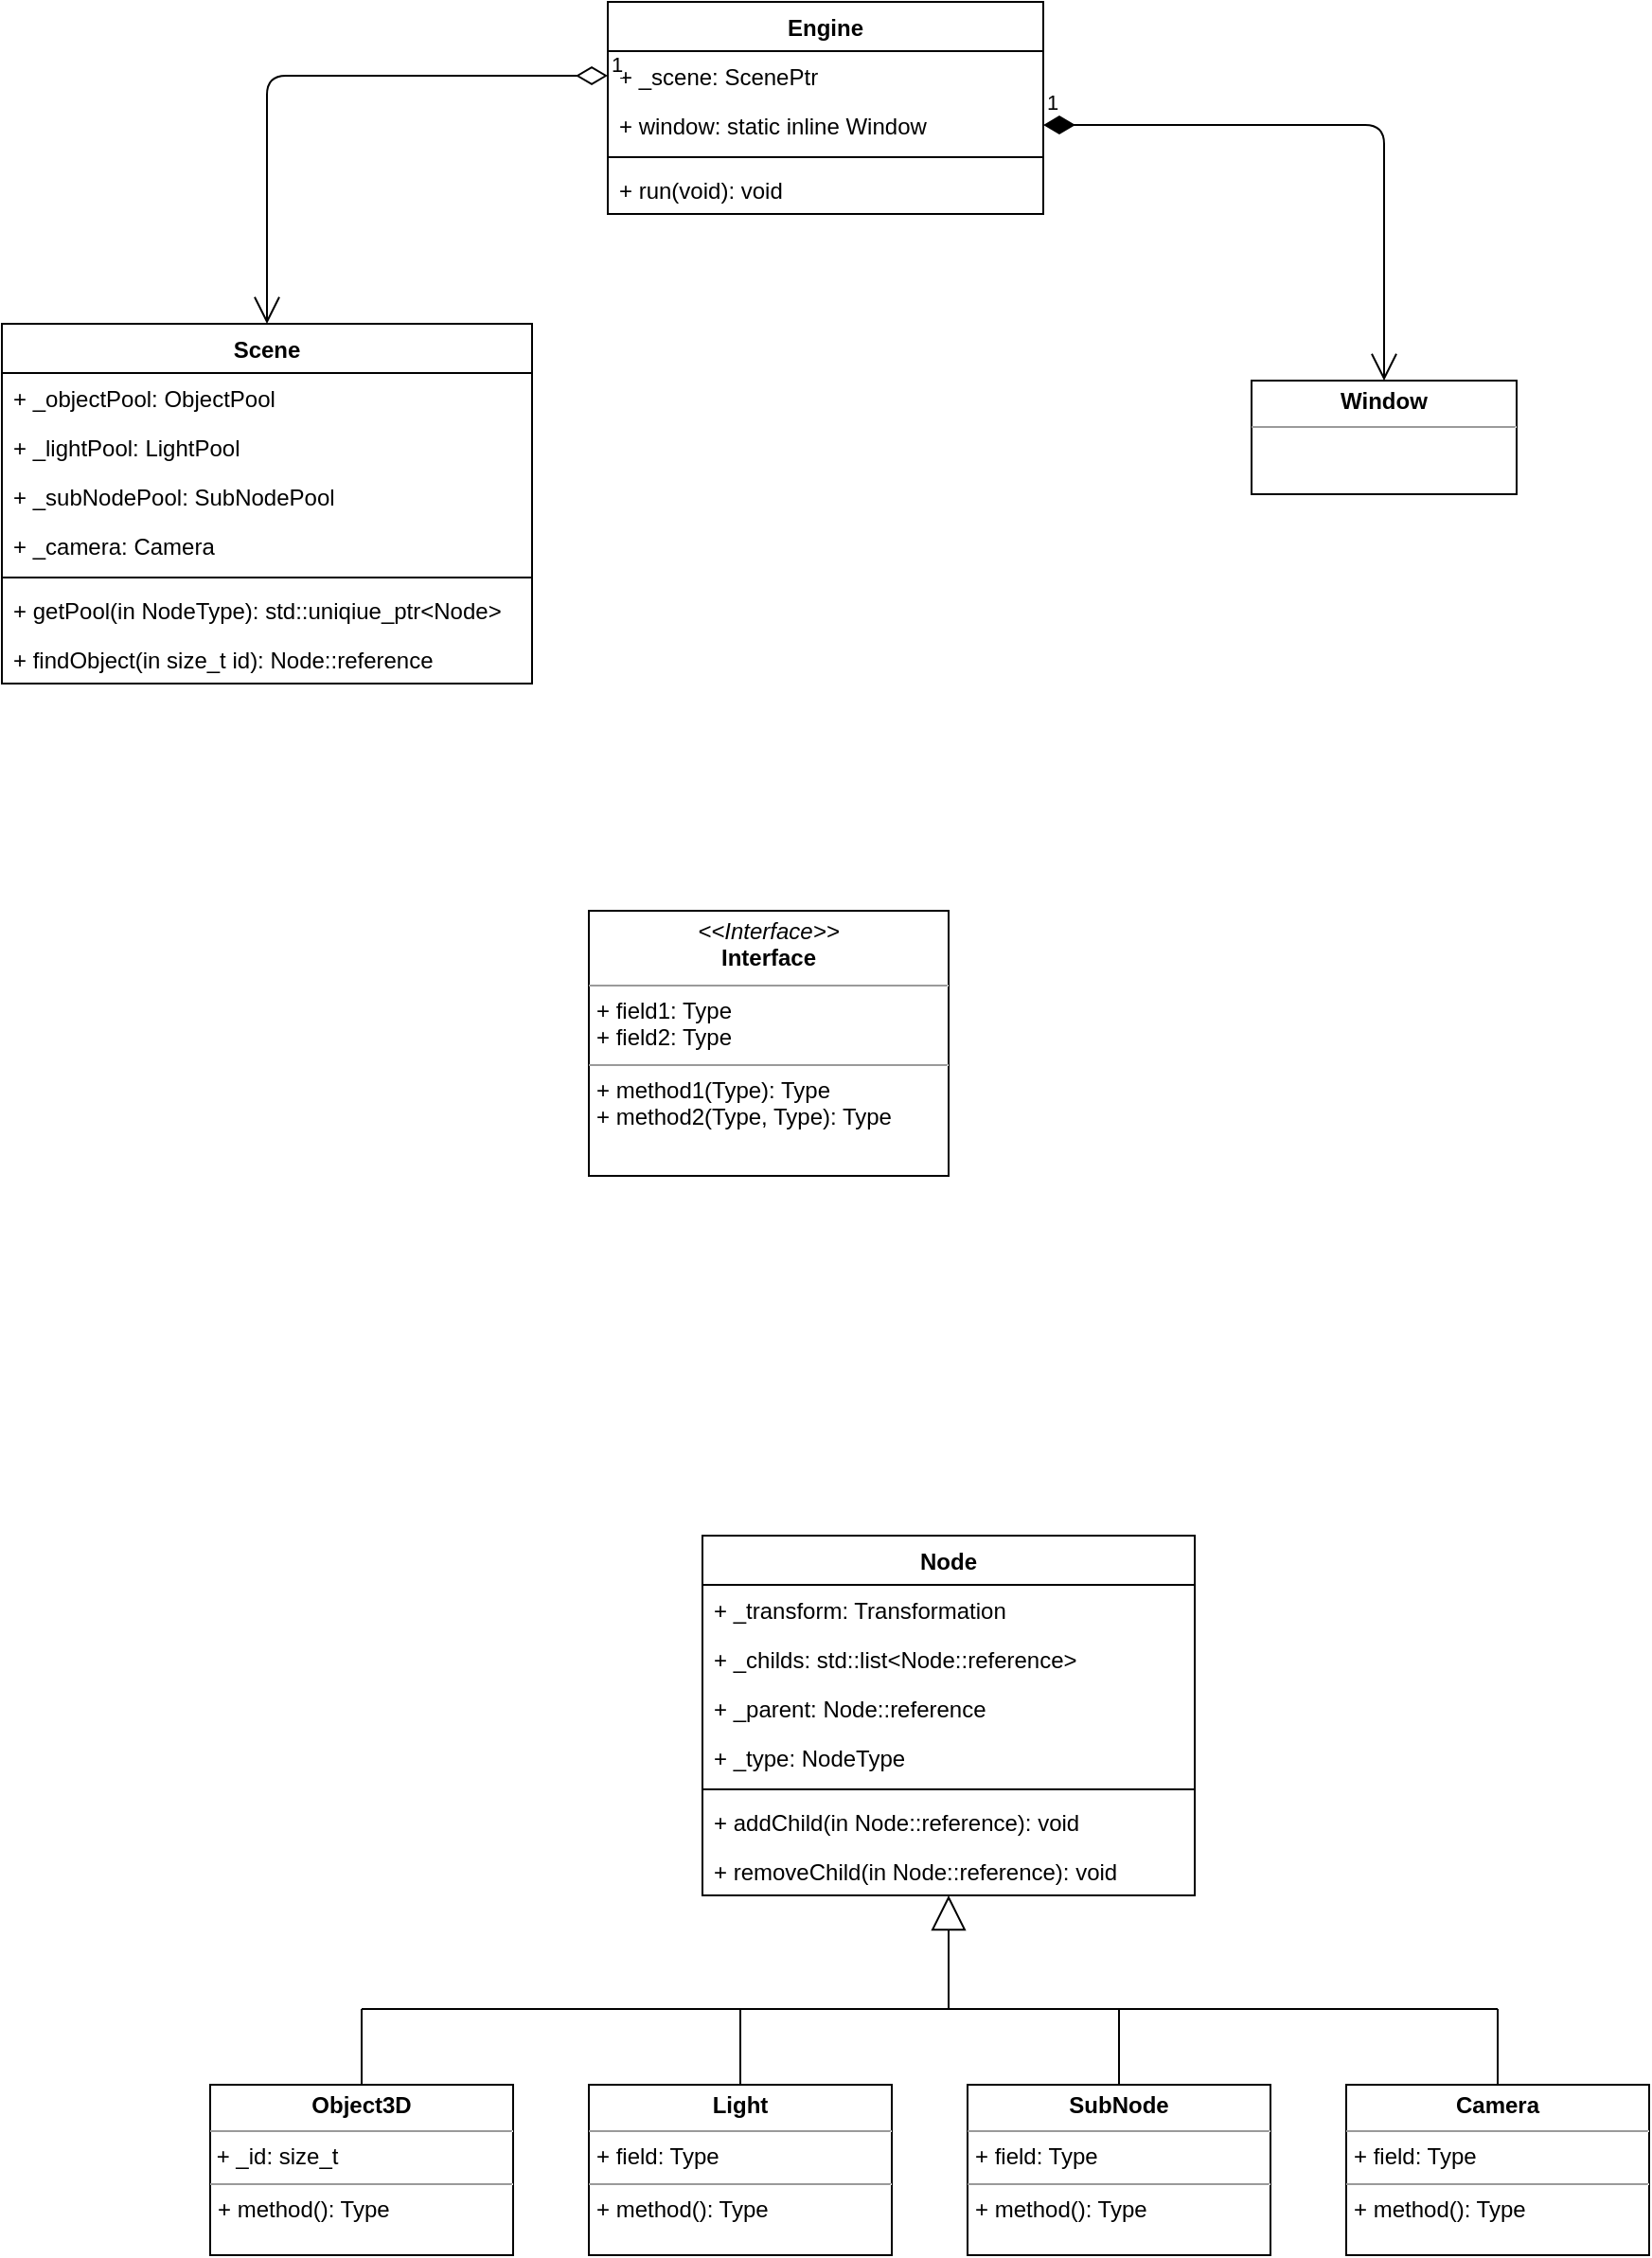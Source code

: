 <mxfile version="14.5.8" type="github"><diagram id="K0zAZXQBr5MxUlYF5iTr" name="Page-1"><mxGraphModel dx="868" dy="1561" grid="1" gridSize="10" guides="1" tooltips="1" connect="1" arrows="1" fold="1" page="1" pageScale="1" pageWidth="850" pageHeight="1100" math="0" shadow="0"><root><mxCell id="0"/><mxCell id="1" parent="0"/><mxCell id="OS8nYZnWAJqrrNTVnIxq-2" value="Node" style="swimlane;fontStyle=1;align=center;verticalAlign=top;childLayout=stackLayout;horizontal=1;startSize=26;horizontalStack=0;resizeParent=1;resizeParentMax=0;resizeLast=0;collapsible=1;marginBottom=0;" vertex="1" parent="1"><mxGeometry x="410" y="800" width="260" height="190" as="geometry"/></mxCell><mxCell id="OS8nYZnWAJqrrNTVnIxq-3" value="+ _transform: Transformation" style="text;strokeColor=none;fillColor=none;align=left;verticalAlign=top;spacingLeft=4;spacingRight=4;overflow=hidden;rotatable=0;points=[[0,0.5],[1,0.5]];portConstraint=eastwest;" vertex="1" parent="OS8nYZnWAJqrrNTVnIxq-2"><mxGeometry y="26" width="260" height="26" as="geometry"/></mxCell><mxCell id="OS8nYZnWAJqrrNTVnIxq-6" value="+ _childs: std::list&lt;Node::reference&gt;" style="text;strokeColor=none;fillColor=none;align=left;verticalAlign=top;spacingLeft=4;spacingRight=4;overflow=hidden;rotatable=0;points=[[0,0.5],[1,0.5]];portConstraint=eastwest;" vertex="1" parent="OS8nYZnWAJqrrNTVnIxq-2"><mxGeometry y="52" width="260" height="26" as="geometry"/></mxCell><mxCell id="OS8nYZnWAJqrrNTVnIxq-7" value="+ _parent: Node::reference" style="text;strokeColor=none;fillColor=none;align=left;verticalAlign=top;spacingLeft=4;spacingRight=4;overflow=hidden;rotatable=0;points=[[0,0.5],[1,0.5]];portConstraint=eastwest;" vertex="1" parent="OS8nYZnWAJqrrNTVnIxq-2"><mxGeometry y="78" width="260" height="26" as="geometry"/></mxCell><mxCell id="OS8nYZnWAJqrrNTVnIxq-8" value="+ _type: NodeType" style="text;strokeColor=none;fillColor=none;align=left;verticalAlign=top;spacingLeft=4;spacingRight=4;overflow=hidden;rotatable=0;points=[[0,0.5],[1,0.5]];portConstraint=eastwest;" vertex="1" parent="OS8nYZnWAJqrrNTVnIxq-2"><mxGeometry y="104" width="260" height="26" as="geometry"/></mxCell><mxCell id="OS8nYZnWAJqrrNTVnIxq-4" value="" style="line;strokeWidth=1;fillColor=none;align=left;verticalAlign=middle;spacingTop=-1;spacingLeft=3;spacingRight=3;rotatable=0;labelPosition=right;points=[];portConstraint=eastwest;" vertex="1" parent="OS8nYZnWAJqrrNTVnIxq-2"><mxGeometry y="130" width="260" height="8" as="geometry"/></mxCell><mxCell id="OS8nYZnWAJqrrNTVnIxq-5" value="+ addChild(in Node::reference): void" style="text;strokeColor=none;fillColor=none;align=left;verticalAlign=top;spacingLeft=4;spacingRight=4;overflow=hidden;rotatable=0;points=[[0,0.5],[1,0.5]];portConstraint=eastwest;" vertex="1" parent="OS8nYZnWAJqrrNTVnIxq-2"><mxGeometry y="138" width="260" height="26" as="geometry"/></mxCell><mxCell id="OS8nYZnWAJqrrNTVnIxq-9" value="+ removeChild(in Node::reference): void" style="text;strokeColor=none;fillColor=none;align=left;verticalAlign=top;spacingLeft=4;spacingRight=4;overflow=hidden;rotatable=0;points=[[0,0.5],[1,0.5]];portConstraint=eastwest;" vertex="1" parent="OS8nYZnWAJqrrNTVnIxq-2"><mxGeometry y="164" width="260" height="26" as="geometry"/></mxCell><mxCell id="OS8nYZnWAJqrrNTVnIxq-10" value="Scene" style="swimlane;fontStyle=1;align=center;verticalAlign=top;childLayout=stackLayout;horizontal=1;startSize=26;horizontalStack=0;resizeParent=1;resizeParentMax=0;resizeLast=0;collapsible=1;marginBottom=0;" vertex="1" parent="1"><mxGeometry x="40" y="160" width="280" height="190" as="geometry"/></mxCell><mxCell id="OS8nYZnWAJqrrNTVnIxq-11" value="+ _objectPool: ObjectPool" style="text;strokeColor=none;fillColor=none;align=left;verticalAlign=top;spacingLeft=4;spacingRight=4;overflow=hidden;rotatable=0;points=[[0,0.5],[1,0.5]];portConstraint=eastwest;" vertex="1" parent="OS8nYZnWAJqrrNTVnIxq-10"><mxGeometry y="26" width="280" height="26" as="geometry"/></mxCell><mxCell id="OS8nYZnWAJqrrNTVnIxq-14" value="+ _lightPool: LightPool" style="text;strokeColor=none;fillColor=none;align=left;verticalAlign=top;spacingLeft=4;spacingRight=4;overflow=hidden;rotatable=0;points=[[0,0.5],[1,0.5]];portConstraint=eastwest;" vertex="1" parent="OS8nYZnWAJqrrNTVnIxq-10"><mxGeometry y="52" width="280" height="26" as="geometry"/></mxCell><mxCell id="OS8nYZnWAJqrrNTVnIxq-15" value="+ _subNodePool: SubNodePool" style="text;strokeColor=none;fillColor=none;align=left;verticalAlign=top;spacingLeft=4;spacingRight=4;overflow=hidden;rotatable=0;points=[[0,0.5],[1,0.5]];portConstraint=eastwest;" vertex="1" parent="OS8nYZnWAJqrrNTVnIxq-10"><mxGeometry y="78" width="280" height="26" as="geometry"/></mxCell><mxCell id="OS8nYZnWAJqrrNTVnIxq-17" value="+ _camera: Camera" style="text;strokeColor=none;fillColor=none;align=left;verticalAlign=top;spacingLeft=4;spacingRight=4;overflow=hidden;rotatable=0;points=[[0,0.5],[1,0.5]];portConstraint=eastwest;" vertex="1" parent="OS8nYZnWAJqrrNTVnIxq-10"><mxGeometry y="104" width="280" height="26" as="geometry"/></mxCell><mxCell id="OS8nYZnWAJqrrNTVnIxq-12" value="" style="line;strokeWidth=1;fillColor=none;align=left;verticalAlign=middle;spacingTop=-1;spacingLeft=3;spacingRight=3;rotatable=0;labelPosition=right;points=[];portConstraint=eastwest;" vertex="1" parent="OS8nYZnWAJqrrNTVnIxq-10"><mxGeometry y="130" width="280" height="8" as="geometry"/></mxCell><mxCell id="OS8nYZnWAJqrrNTVnIxq-13" value="+ getPool(in NodeType): std::uniqiue_ptr&lt;Node&gt;" style="text;strokeColor=none;fillColor=none;align=left;verticalAlign=top;spacingLeft=4;spacingRight=4;overflow=hidden;rotatable=0;points=[[0,0.5],[1,0.5]];portConstraint=eastwest;" vertex="1" parent="OS8nYZnWAJqrrNTVnIxq-10"><mxGeometry y="138" width="280" height="26" as="geometry"/></mxCell><mxCell id="OS8nYZnWAJqrrNTVnIxq-39" value="+ findObject(in size_t id): Node::reference" style="text;strokeColor=none;fillColor=none;align=left;verticalAlign=top;spacingLeft=4;spacingRight=4;overflow=hidden;rotatable=0;points=[[0,0.5],[1,0.5]];portConstraint=eastwest;" vertex="1" parent="OS8nYZnWAJqrrNTVnIxq-10"><mxGeometry y="164" width="280" height="26" as="geometry"/></mxCell><mxCell id="OS8nYZnWAJqrrNTVnIxq-20" value="&lt;p style=&quot;margin: 0px ; margin-top: 4px ; text-align: center&quot;&gt;&lt;b&gt;Object3D&lt;/b&gt;&lt;/p&gt;&lt;hr size=&quot;1&quot;&gt;&amp;nbsp;+ _id: size_t &lt;br&gt;&lt;hr size=&quot;1&quot;&gt;&lt;p style=&quot;margin: 0px ; margin-left: 4px&quot;&gt;+ method(): Type&lt;/p&gt;" style="verticalAlign=top;align=left;overflow=fill;fontSize=12;fontFamily=Helvetica;html=1;" vertex="1" parent="1"><mxGeometry x="150" y="1090" width="160" height="90" as="geometry"/></mxCell><mxCell id="OS8nYZnWAJqrrNTVnIxq-22" value="&lt;p style=&quot;margin: 0px ; margin-top: 4px ; text-align: center&quot;&gt;&lt;b&gt;Light&lt;/b&gt;&lt;br&gt;&lt;/p&gt;&lt;hr size=&quot;1&quot;&gt;&lt;p style=&quot;margin: 0px ; margin-left: 4px&quot;&gt;+ field: Type&lt;/p&gt;&lt;hr size=&quot;1&quot;&gt;&lt;p style=&quot;margin: 0px ; margin-left: 4px&quot;&gt;+ method(): Type&lt;/p&gt;" style="verticalAlign=top;align=left;overflow=fill;fontSize=12;fontFamily=Helvetica;html=1;" vertex="1" parent="1"><mxGeometry x="350" y="1090" width="160" height="90" as="geometry"/></mxCell><mxCell id="OS8nYZnWAJqrrNTVnIxq-23" value="&lt;p style=&quot;margin: 0px ; margin-top: 4px ; text-align: center&quot;&gt;&lt;b&gt;SubNode&lt;/b&gt;&lt;br&gt;&lt;/p&gt;&lt;hr size=&quot;1&quot;&gt;&lt;p style=&quot;margin: 0px ; margin-left: 4px&quot;&gt;+ field: Type&lt;/p&gt;&lt;hr size=&quot;1&quot;&gt;&lt;p style=&quot;margin: 0px ; margin-left: 4px&quot;&gt;+ method(): Type&lt;/p&gt;" style="verticalAlign=top;align=left;overflow=fill;fontSize=12;fontFamily=Helvetica;html=1;" vertex="1" parent="1"><mxGeometry x="550" y="1090" width="160" height="90" as="geometry"/></mxCell><mxCell id="OS8nYZnWAJqrrNTVnIxq-24" value="&lt;p style=&quot;margin: 0px ; margin-top: 4px ; text-align: center&quot;&gt;&lt;b&gt;Camera&lt;/b&gt;&lt;/p&gt;&lt;hr size=&quot;1&quot;&gt;&lt;p style=&quot;margin: 0px ; margin-left: 4px&quot;&gt;+ field: Type&lt;/p&gt;&lt;hr size=&quot;1&quot;&gt;&lt;p style=&quot;margin: 0px ; margin-left: 4px&quot;&gt;+ method(): Type&lt;/p&gt;" style="verticalAlign=top;align=left;overflow=fill;fontSize=12;fontFamily=Helvetica;html=1;" vertex="1" parent="1"><mxGeometry x="750" y="1090" width="160" height="90" as="geometry"/></mxCell><mxCell id="OS8nYZnWAJqrrNTVnIxq-32" value="" style="endArrow=block;endSize=16;endFill=0;html=1;" edge="1" parent="1" target="OS8nYZnWAJqrrNTVnIxq-2"><mxGeometry width="160" relative="1" as="geometry"><mxPoint x="540" y="1050" as="sourcePoint"/><mxPoint x="580" y="1060" as="targetPoint"/></mxGeometry></mxCell><mxCell id="OS8nYZnWAJqrrNTVnIxq-33" value="" style="endArrow=none;html=1;exitX=0.5;exitY=0;exitDx=0;exitDy=0;" edge="1" parent="1" source="OS8nYZnWAJqrrNTVnIxq-20"><mxGeometry width="50" height="50" relative="1" as="geometry"><mxPoint x="480" y="1050" as="sourcePoint"/><mxPoint x="230" y="1050" as="targetPoint"/></mxGeometry></mxCell><mxCell id="OS8nYZnWAJqrrNTVnIxq-34" value="" style="endArrow=none;html=1;" edge="1" parent="1"><mxGeometry width="50" height="50" relative="1" as="geometry"><mxPoint x="230" y="1050" as="sourcePoint"/><mxPoint x="830" y="1050" as="targetPoint"/></mxGeometry></mxCell><mxCell id="OS8nYZnWAJqrrNTVnIxq-35" value="" style="endArrow=none;html=1;exitX=0.5;exitY=0;exitDx=0;exitDy=0;" edge="1" parent="1" source="OS8nYZnWAJqrrNTVnIxq-24"><mxGeometry width="50" height="50" relative="1" as="geometry"><mxPoint x="480" y="1050" as="sourcePoint"/><mxPoint x="830" y="1050" as="targetPoint"/></mxGeometry></mxCell><mxCell id="OS8nYZnWAJqrrNTVnIxq-36" value="" style="endArrow=none;html=1;exitX=0.5;exitY=0;exitDx=0;exitDy=0;" edge="1" parent="1" source="OS8nYZnWAJqrrNTVnIxq-22"><mxGeometry width="50" height="50" relative="1" as="geometry"><mxPoint x="480" y="1050" as="sourcePoint"/><mxPoint x="430" y="1050" as="targetPoint"/></mxGeometry></mxCell><mxCell id="OS8nYZnWAJqrrNTVnIxq-37" value="" style="endArrow=none;html=1;exitX=0.5;exitY=0;exitDx=0;exitDy=0;" edge="1" parent="1" source="OS8nYZnWAJqrrNTVnIxq-23"><mxGeometry width="50" height="50" relative="1" as="geometry"><mxPoint x="480" y="1050" as="sourcePoint"/><mxPoint x="630" y="1050" as="targetPoint"/></mxGeometry></mxCell><mxCell id="OS8nYZnWAJqrrNTVnIxq-40" value="Engine" style="swimlane;fontStyle=1;align=center;verticalAlign=top;childLayout=stackLayout;horizontal=1;startSize=26;horizontalStack=0;resizeParent=1;resizeParentMax=0;resizeLast=0;collapsible=1;marginBottom=0;" vertex="1" parent="1"><mxGeometry x="360" y="-10" width="230" height="112" as="geometry"/></mxCell><mxCell id="OS8nYZnWAJqrrNTVnIxq-41" value="+ _scene: ScenePtr" style="text;strokeColor=none;fillColor=none;align=left;verticalAlign=top;spacingLeft=4;spacingRight=4;overflow=hidden;rotatable=0;points=[[0,0.5],[1,0.5]];portConstraint=eastwest;" vertex="1" parent="OS8nYZnWAJqrrNTVnIxq-40"><mxGeometry y="26" width="230" height="26" as="geometry"/></mxCell><mxCell id="OS8nYZnWAJqrrNTVnIxq-45" value="+ window: static inline Window" style="text;strokeColor=none;fillColor=none;align=left;verticalAlign=top;spacingLeft=4;spacingRight=4;overflow=hidden;rotatable=0;points=[[0,0.5],[1,0.5]];portConstraint=eastwest;" vertex="1" parent="OS8nYZnWAJqrrNTVnIxq-40"><mxGeometry y="52" width="230" height="26" as="geometry"/></mxCell><mxCell id="OS8nYZnWAJqrrNTVnIxq-42" value="" style="line;strokeWidth=1;fillColor=none;align=left;verticalAlign=middle;spacingTop=-1;spacingLeft=3;spacingRight=3;rotatable=0;labelPosition=right;points=[];portConstraint=eastwest;" vertex="1" parent="OS8nYZnWAJqrrNTVnIxq-40"><mxGeometry y="78" width="230" height="8" as="geometry"/></mxCell><mxCell id="OS8nYZnWAJqrrNTVnIxq-43" value="+ run(void): void" style="text;strokeColor=none;fillColor=none;align=left;verticalAlign=top;spacingLeft=4;spacingRight=4;overflow=hidden;rotatable=0;points=[[0,0.5],[1,0.5]];portConstraint=eastwest;" vertex="1" parent="OS8nYZnWAJqrrNTVnIxq-40"><mxGeometry y="86" width="230" height="26" as="geometry"/></mxCell><mxCell id="OS8nYZnWAJqrrNTVnIxq-46" value="1" style="endArrow=open;html=1;endSize=12;startArrow=diamondThin;startSize=14;startFill=0;edgeStyle=orthogonalEdgeStyle;align=left;verticalAlign=bottom;" edge="1" parent="1" source="OS8nYZnWAJqrrNTVnIxq-41" target="OS8nYZnWAJqrrNTVnIxq-10"><mxGeometry x="-1" y="3" relative="1" as="geometry"><mxPoint x="380" y="220" as="sourcePoint"/><mxPoint x="540" y="220" as="targetPoint"/></mxGeometry></mxCell><mxCell id="OS8nYZnWAJqrrNTVnIxq-48" value="&lt;p style=&quot;margin: 0px ; margin-top: 4px ; text-align: center&quot;&gt;&lt;b&gt;Window&lt;/b&gt;&lt;/p&gt;&lt;hr size=&quot;1&quot;&gt;&lt;div style=&quot;height: 2px&quot;&gt;&lt;/div&gt;" style="verticalAlign=top;align=left;overflow=fill;fontSize=12;fontFamily=Helvetica;html=1;" vertex="1" parent="1"><mxGeometry x="700" y="190" width="140" height="60" as="geometry"/></mxCell><mxCell id="OS8nYZnWAJqrrNTVnIxq-51" value="&lt;p style=&quot;margin:0px;margin-top:4px;text-align:center;&quot;&gt;&lt;i&gt;&amp;lt;&amp;lt;Interface&amp;gt;&amp;gt;&lt;/i&gt;&lt;br/&gt;&lt;b&gt;Interface&lt;/b&gt;&lt;/p&gt;&lt;hr size=&quot;1&quot;/&gt;&lt;p style=&quot;margin:0px;margin-left:4px;&quot;&gt;+ field1: Type&lt;br/&gt;+ field2: Type&lt;/p&gt;&lt;hr size=&quot;1&quot;/&gt;&lt;p style=&quot;margin:0px;margin-left:4px;&quot;&gt;+ method1(Type): Type&lt;br/&gt;+ method2(Type, Type): Type&lt;/p&gt;" style="verticalAlign=top;align=left;overflow=fill;fontSize=12;fontFamily=Helvetica;html=1;" vertex="1" parent="1"><mxGeometry x="350" y="470" width="190" height="140" as="geometry"/></mxCell><mxCell id="OS8nYZnWAJqrrNTVnIxq-52" value="1" style="endArrow=open;html=1;endSize=12;startArrow=diamondThin;startSize=14;startFill=1;edgeStyle=orthogonalEdgeStyle;align=left;verticalAlign=bottom;" edge="1" parent="1" source="OS8nYZnWAJqrrNTVnIxq-45" target="OS8nYZnWAJqrrNTVnIxq-48"><mxGeometry x="-1" y="3" relative="1" as="geometry"><mxPoint x="370" y="180" as="sourcePoint"/><mxPoint x="530" y="180" as="targetPoint"/></mxGeometry></mxCell></root></mxGraphModel></diagram></mxfile>